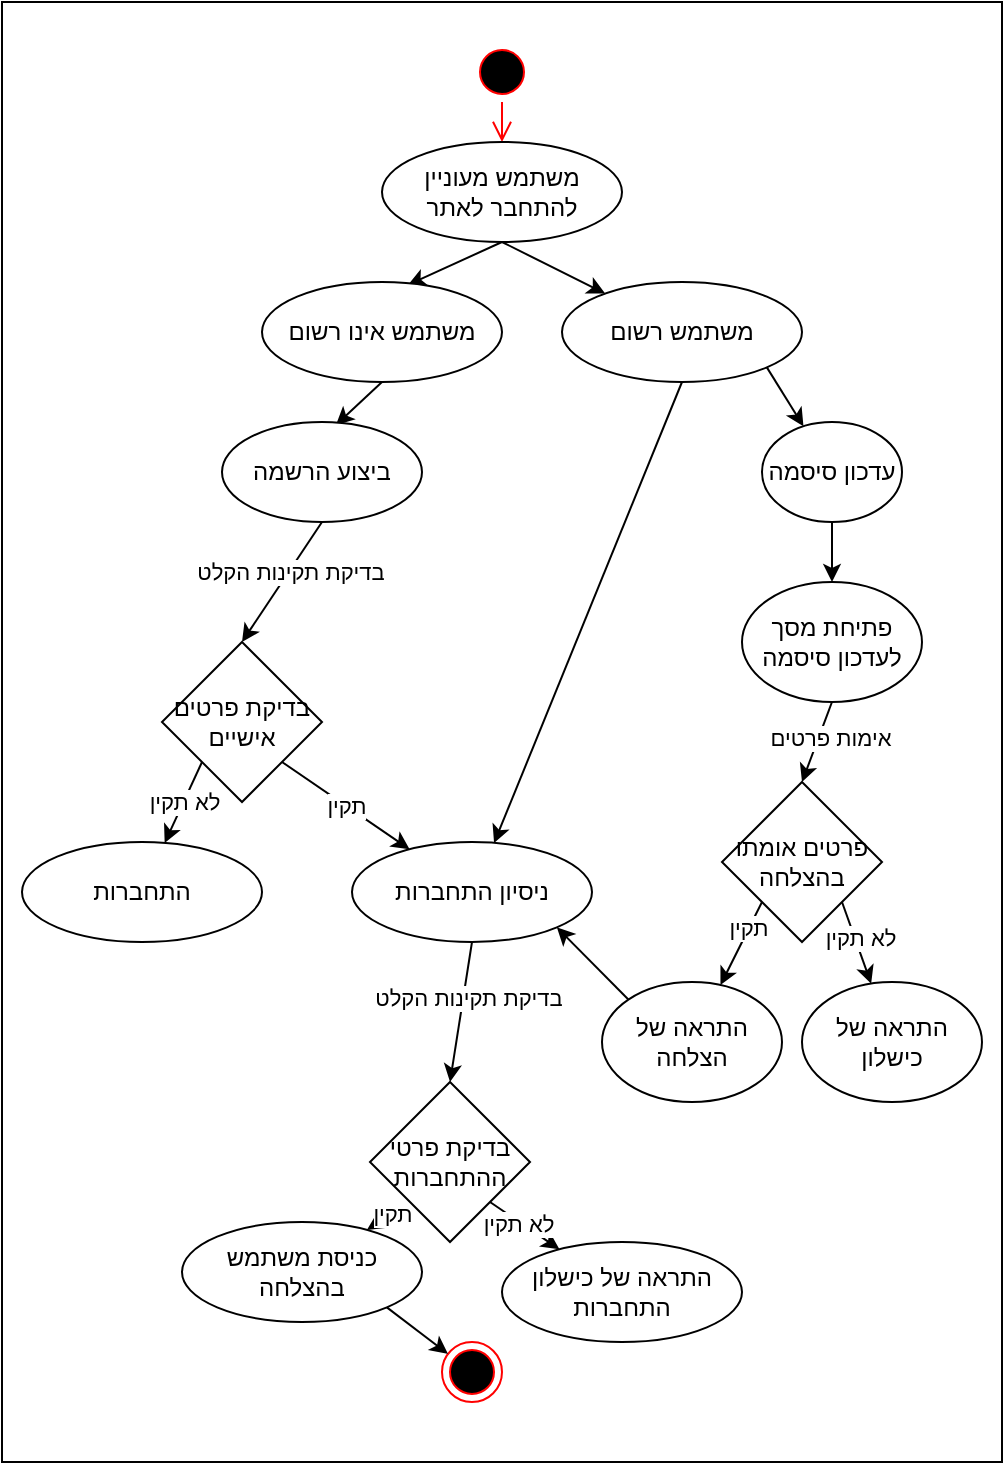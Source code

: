<mxfile>
    <diagram id="TUApsftfNjrQfNg4yQCh" name="Page-1">
        <mxGraphModel dx="623" dy="588" grid="1" gridSize="10" guides="1" tooltips="1" connect="1" arrows="1" fold="1" page="1" pageScale="1" pageWidth="827" pageHeight="1169" math="0" shadow="0">
            <root>
                <mxCell id="0"/>
                <mxCell id="1" parent="0"/>
                <mxCell id="2" value="" style="html=1;dashed=0;whitespace=wrap;" parent="1" vertex="1">
                    <mxGeometry x="150" y="80" width="500" height="730" as="geometry"/>
                </mxCell>
                <mxCell id="3" value="" style="ellipse;html=1;shape=startState;fillColor=#000000;strokeColor=#ff0000;" parent="1" vertex="1">
                    <mxGeometry x="385" y="100" width="30" height="30" as="geometry"/>
                </mxCell>
                <mxCell id="4" value="" style="edgeStyle=orthogonalEdgeStyle;html=1;verticalAlign=bottom;endArrow=open;endSize=8;strokeColor=#ff0000;entryX=0.5;entryY=0;entryDx=0;entryDy=0;" parent="1" source="3" target="6" edge="1">
                    <mxGeometry relative="1" as="geometry">
                        <mxPoint x="335" y="170" as="targetPoint"/>
                    </mxGeometry>
                </mxCell>
                <mxCell id="5" value="" style="ellipse;html=1;shape=endState;fillColor=#000000;strokeColor=#ff0000;" parent="1" vertex="1">
                    <mxGeometry x="370" y="750" width="30" height="30" as="geometry"/>
                </mxCell>
                <mxCell id="30" style="edgeStyle=none;html=1;exitX=0.5;exitY=1;exitDx=0;exitDy=0;entryX=0.608;entryY=0.03;entryDx=0;entryDy=0;entryPerimeter=0;" parent="1" source="6" target="18" edge="1">
                    <mxGeometry relative="1" as="geometry"/>
                </mxCell>
                <mxCell id="31" style="edgeStyle=none;html=1;exitX=0.5;exitY=1;exitDx=0;exitDy=0;" parent="1" source="6" target="19" edge="1">
                    <mxGeometry relative="1" as="geometry"/>
                </mxCell>
                <mxCell id="6" value="משתמש מעוניין להתחבר לאתר" style="ellipse;whiteSpace=wrap;html=1;fontSize=12;" parent="1" vertex="1">
                    <mxGeometry x="340" y="150" width="120" height="50" as="geometry"/>
                </mxCell>
                <mxCell id="29" style="edgeStyle=none;html=1;exitX=0.5;exitY=1;exitDx=0;exitDy=0;entryX=0.57;entryY=0.03;entryDx=0;entryDy=0;entryPerimeter=0;" parent="1" source="18" target="21" edge="1">
                    <mxGeometry relative="1" as="geometry"/>
                </mxCell>
                <mxCell id="18" value="משתמש אינו רשום" style="ellipse;whiteSpace=wrap;html=1;" parent="1" vertex="1">
                    <mxGeometry x="280" y="220" width="120" height="50" as="geometry"/>
                </mxCell>
                <mxCell id="27" style="edgeStyle=none;html=1;exitX=0.5;exitY=1;exitDx=0;exitDy=0;entryX=0.592;entryY=0.01;entryDx=0;entryDy=0;entryPerimeter=0;" parent="1" source="19" target="22" edge="1">
                    <mxGeometry relative="1" as="geometry"/>
                </mxCell>
                <mxCell id="28" style="edgeStyle=none;html=1;exitX=1;exitY=1;exitDx=0;exitDy=0;" parent="1" source="19" target="20" edge="1">
                    <mxGeometry relative="1" as="geometry"/>
                </mxCell>
                <mxCell id="19" value="משתמש רשום" style="ellipse;whiteSpace=wrap;html=1;" parent="1" vertex="1">
                    <mxGeometry x="430" y="220" width="120" height="50" as="geometry"/>
                </mxCell>
                <mxCell id="25" style="edgeStyle=none;html=1;exitX=0.5;exitY=1;exitDx=0;exitDy=0;entryX=0.5;entryY=0;entryDx=0;entryDy=0;" parent="1" source="20" target="32" edge="1">
                    <mxGeometry relative="1" as="geometry"/>
                </mxCell>
                <mxCell id="20" value="עדכון סיסמה" style="ellipse;whiteSpace=wrap;html=1;" parent="1" vertex="1">
                    <mxGeometry x="530" y="290" width="70" height="50" as="geometry"/>
                </mxCell>
                <mxCell id="44" style="edgeStyle=none;html=1;exitX=0.5;exitY=1;exitDx=0;exitDy=0;entryX=0.5;entryY=0;entryDx=0;entryDy=0;" edge="1" parent="1" source="21" target="43">
                    <mxGeometry relative="1" as="geometry"/>
                </mxCell>
                <mxCell id="45" value="בדיקת תקינות הקלט" style="edgeLabel;html=1;align=center;verticalAlign=middle;resizable=0;points=[];" vertex="1" connectable="0" parent="44">
                    <mxGeometry x="-0.167" relative="1" as="geometry">
                        <mxPoint as="offset"/>
                    </mxGeometry>
                </mxCell>
                <mxCell id="21" value="ביצוע הרשמה" style="ellipse;whiteSpace=wrap;html=1;" parent="1" vertex="1">
                    <mxGeometry x="260" y="290" width="100" height="50" as="geometry"/>
                </mxCell>
                <mxCell id="51" style="edgeStyle=none;html=1;exitX=0.5;exitY=1;exitDx=0;exitDy=0;entryX=0.5;entryY=0;entryDx=0;entryDy=0;" edge="1" parent="1" source="22" target="50">
                    <mxGeometry relative="1" as="geometry"/>
                </mxCell>
                <mxCell id="52" value="בדיקת תקינות הקלט" style="edgeLabel;html=1;align=center;verticalAlign=middle;resizable=0;points=[];" vertex="1" connectable="0" parent="51">
                    <mxGeometry x="-0.208" y="2" relative="1" as="geometry">
                        <mxPoint as="offset"/>
                    </mxGeometry>
                </mxCell>
                <mxCell id="22" value="ניסיון התחברות" style="ellipse;whiteSpace=wrap;html=1;" parent="1" vertex="1">
                    <mxGeometry x="325" y="500" width="120" height="50" as="geometry"/>
                </mxCell>
                <mxCell id="35" style="edgeStyle=none;html=1;exitX=0.5;exitY=1;exitDx=0;exitDy=0;entryX=0.5;entryY=0;entryDx=0;entryDy=0;" edge="1" parent="1" source="32" target="34">
                    <mxGeometry relative="1" as="geometry"/>
                </mxCell>
                <mxCell id="36" value="אימות פרטים" style="edgeLabel;html=1;align=center;verticalAlign=middle;resizable=0;points=[];" vertex="1" connectable="0" parent="35">
                    <mxGeometry x="-0.182" y="5" relative="1" as="geometry">
                        <mxPoint as="offset"/>
                    </mxGeometry>
                </mxCell>
                <mxCell id="32" value="פתיחת מסך לעדכון סיסמה" style="ellipse;whiteSpace=wrap;html=1;" vertex="1" parent="1">
                    <mxGeometry x="520" y="370" width="90" height="60" as="geometry"/>
                </mxCell>
                <mxCell id="39" style="edgeStyle=none;html=1;exitX=1;exitY=1;exitDx=0;exitDy=0;" edge="1" parent="1" source="34" target="38">
                    <mxGeometry relative="1" as="geometry"/>
                </mxCell>
                <mxCell id="41" value="לא תקין" style="edgeLabel;html=1;align=center;verticalAlign=middle;resizable=0;points=[];" vertex="1" connectable="0" parent="39">
                    <mxGeometry x="-0.067" y="2" relative="1" as="geometry">
                        <mxPoint as="offset"/>
                    </mxGeometry>
                </mxCell>
                <mxCell id="40" style="edgeStyle=none;html=1;exitX=0;exitY=1;exitDx=0;exitDy=0;" edge="1" parent="1" source="34" target="37">
                    <mxGeometry relative="1" as="geometry"/>
                </mxCell>
                <mxCell id="42" value="תקין" style="edgeLabel;html=1;align=center;verticalAlign=middle;resizable=0;points=[];" vertex="1" connectable="0" parent="40">
                    <mxGeometry x="-0.383" y="-1" relative="1" as="geometry">
                        <mxPoint as="offset"/>
                    </mxGeometry>
                </mxCell>
                <mxCell id="34" value="פרטים אומתו בהצלחה" style="rhombus;whiteSpace=wrap;html=1;" vertex="1" parent="1">
                    <mxGeometry x="510" y="470" width="80" height="80" as="geometry"/>
                </mxCell>
                <mxCell id="59" style="edgeStyle=none;html=1;exitX=0;exitY=0;exitDx=0;exitDy=0;entryX=1;entryY=1;entryDx=0;entryDy=0;" edge="1" parent="1" source="37" target="22">
                    <mxGeometry relative="1" as="geometry"/>
                </mxCell>
                <mxCell id="37" value="התראה של הצלחה" style="ellipse;whiteSpace=wrap;html=1;" vertex="1" parent="1">
                    <mxGeometry x="450" y="570" width="90" height="60" as="geometry"/>
                </mxCell>
                <mxCell id="38" value="התראה של כישלון" style="ellipse;whiteSpace=wrap;html=1;" vertex="1" parent="1">
                    <mxGeometry x="550" y="570" width="90" height="60" as="geometry"/>
                </mxCell>
                <mxCell id="46" value="תקין" style="edgeStyle=none;html=1;exitX=1;exitY=1;exitDx=0;exitDy=0;" edge="1" parent="1" source="43" target="22">
                    <mxGeometry relative="1" as="geometry"/>
                </mxCell>
                <mxCell id="48" value="לא תקין" style="edgeStyle=none;html=1;exitX=0;exitY=1;exitDx=0;exitDy=0;" edge="1" parent="1" source="43" target="47">
                    <mxGeometry relative="1" as="geometry"/>
                </mxCell>
                <mxCell id="43" value="בדיקת פרטים אישיים" style="rhombus;whiteSpace=wrap;html=1;" vertex="1" parent="1">
                    <mxGeometry x="230" y="400" width="80" height="80" as="geometry"/>
                </mxCell>
                <mxCell id="47" value="התחברות" style="ellipse;whiteSpace=wrap;html=1;" vertex="1" parent="1">
                    <mxGeometry x="160" y="500" width="120" height="50" as="geometry"/>
                </mxCell>
                <mxCell id="54" style="edgeStyle=none;html=1;exitX=0;exitY=1;exitDx=0;exitDy=0;" edge="1" parent="1" source="50" target="53">
                    <mxGeometry relative="1" as="geometry"/>
                </mxCell>
                <mxCell id="55" value="תקין" style="edgeLabel;html=1;align=center;verticalAlign=middle;resizable=0;points=[];" vertex="1" connectable="0" parent="54">
                    <mxGeometry x="-0.133" relative="1" as="geometry">
                        <mxPoint as="offset"/>
                    </mxGeometry>
                </mxCell>
                <mxCell id="57" style="edgeStyle=none;html=1;exitX=1;exitY=1;exitDx=0;exitDy=0;" edge="1" parent="1" source="50" target="56">
                    <mxGeometry relative="1" as="geometry"/>
                </mxCell>
                <mxCell id="58" value="לא תקין" style="edgeLabel;html=1;align=center;verticalAlign=middle;resizable=0;points=[];" vertex="1" connectable="0" parent="57">
                    <mxGeometry x="-0.185" y="-1" relative="1" as="geometry">
                        <mxPoint as="offset"/>
                    </mxGeometry>
                </mxCell>
                <mxCell id="50" value="בדיקת פרטי ההתחברות" style="rhombus;whiteSpace=wrap;html=1;" vertex="1" parent="1">
                    <mxGeometry x="334" y="620" width="80" height="80" as="geometry"/>
                </mxCell>
                <mxCell id="60" style="edgeStyle=none;html=1;exitX=1;exitY=1;exitDx=0;exitDy=0;" edge="1" parent="1" source="53" target="5">
                    <mxGeometry relative="1" as="geometry"/>
                </mxCell>
                <mxCell id="53" value="כניסת משתמש בהצלחה" style="ellipse;whiteSpace=wrap;html=1;" vertex="1" parent="1">
                    <mxGeometry x="240" y="690" width="120" height="50" as="geometry"/>
                </mxCell>
                <mxCell id="56" value="התראה של כישלון התחברות" style="ellipse;whiteSpace=wrap;html=1;" vertex="1" parent="1">
                    <mxGeometry x="400" y="700" width="120" height="50" as="geometry"/>
                </mxCell>
            </root>
        </mxGraphModel>
    </diagram>
</mxfile>